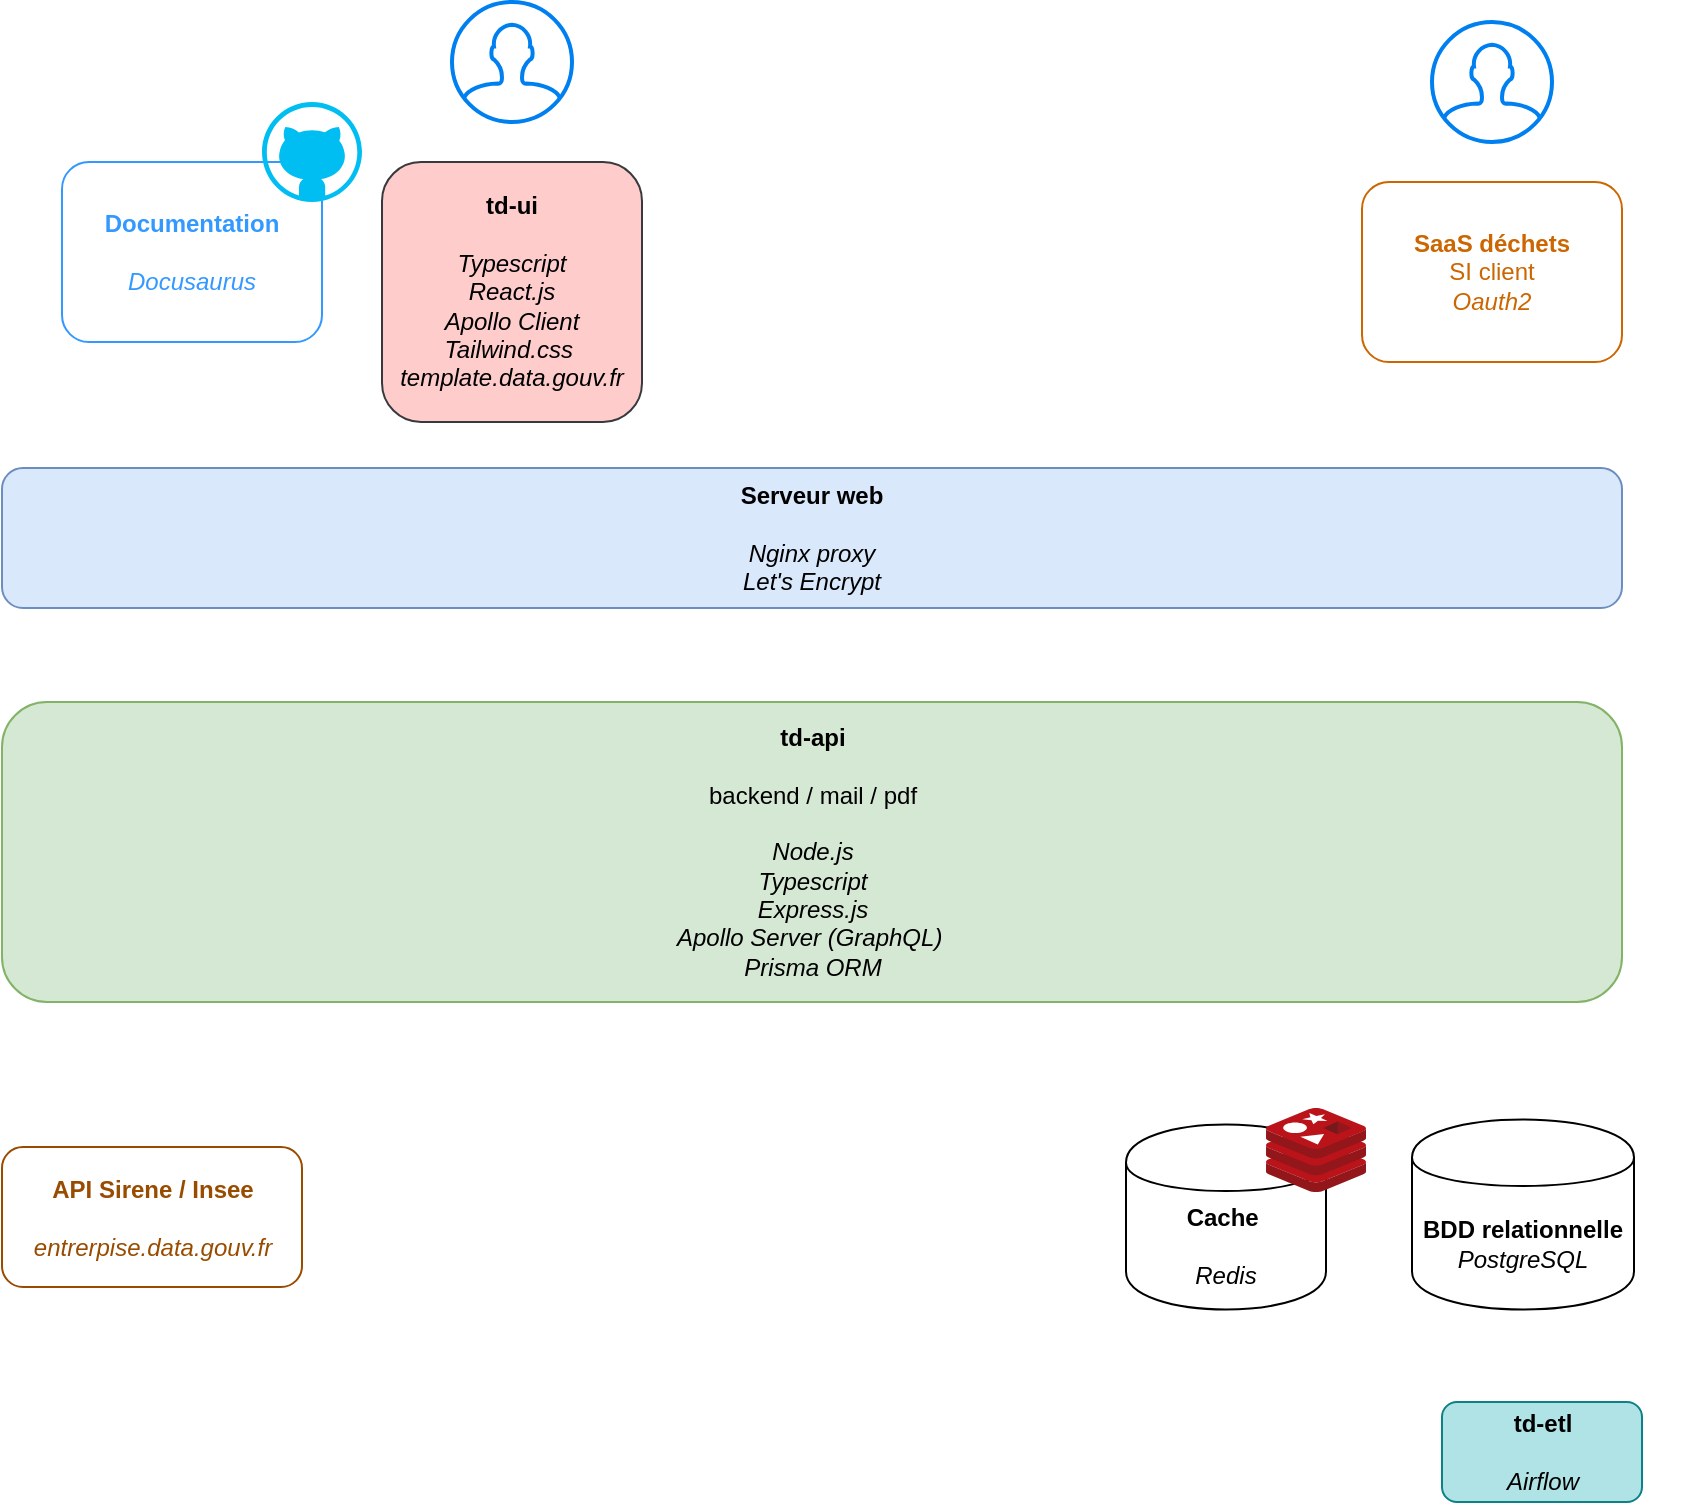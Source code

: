 <mxfile version="14.2.7" type="device">
   <diagram name="Page-1" id="74b105a0-9070-1c63-61bc-23e55f88626e"><mxGraphModel dx="1212" dy="1168" grid="1" gridSize="10" guides="1" tooltips="1" connect="1" arrows="1" fold="1" page="1" pageScale="1.5" pageWidth="1169" pageHeight="826" background="none" math="0" shadow="0"><root><mxCell id="0" style=";html=1;"/><mxCell id="1" style=";html=1;" parent="0"/><mxCell id="wgG9bBMCtMnPLva_Mxl2-2" value="&lt;b&gt;Serveur web&lt;/b&gt;&lt;br&gt;&lt;br&gt;&lt;i&gt;Nginx proxy&lt;br&gt;Let's Encrypt&lt;br&gt;&lt;/i&gt;" style="rounded=1;whiteSpace=wrap;html=1;fillColor=#dae8fc;strokeColor=#6c8ebf;" parent="1" vertex="1"><mxGeometry x="490" y="513" width="810" height="70" as="geometry"/></mxCell><mxCell id="wgG9bBMCtMnPLva_Mxl2-3" value="&lt;b&gt;td-ui&lt;/b&gt;&lt;br&gt;&lt;br&gt;&lt;i&gt;Typescript&lt;br&gt;React.js&lt;br&gt;Apollo Client&lt;br&gt;Tailwind.css&amp;nbsp;&lt;br&gt;template.data.gouv.fr&lt;br&gt;&lt;/i&gt;" style="rounded=1;whiteSpace=wrap;html=1;strokeColor=#36393d;fillColor=#ffcccc;" parent="1" vertex="1"><mxGeometry x="680" y="360" width="130" height="130" as="geometry"/></mxCell><mxCell id="wgG9bBMCtMnPLva_Mxl2-4" value="&lt;font color=&quot;#CC6600&quot;&gt;&lt;b&gt;SaaS déchets &lt;/b&gt;&lt;br&gt;&lt;/font&gt;&lt;div&gt;&lt;font color=&quot;#CC6600&quot;&gt;SI client&lt;i&gt;&lt;br&gt;&lt;/i&gt;&lt;/font&gt;&lt;/div&gt;&lt;div&gt;&lt;font color=&quot;#CC6600&quot;&gt;&lt;i&gt;Oauth2&lt;/i&gt;&lt;/font&gt;&lt;br&gt;&lt;/div&gt;" style="rounded=1;whiteSpace=wrap;html=1;strokeColor=#CC6600;" parent="1" vertex="1"><mxGeometry x="1170" y="370" width="130" height="90" as="geometry"/></mxCell><mxCell id="wgG9bBMCtMnPLva_Mxl2-6" value="&lt;b&gt;BDD relationnelle&lt;/b&gt;&lt;br&gt;&lt;i&gt;PostgreSQL&lt;/i&gt;" style="shape=cylinder;whiteSpace=wrap;html=1;boundedLbl=1;backgroundOutline=1;" parent="1" vertex="1"><mxGeometry x="1195" y="838.75" width="111" height="95" as="geometry"/></mxCell><mxCell id="wgG9bBMCtMnPLva_Mxl2-7" value="&lt;b&gt;Cache&amp;nbsp;&lt;/b&gt;&lt;br&gt;&lt;br&gt;&lt;i&gt;Redis&lt;/i&gt;" style="shape=cylinder;whiteSpace=wrap;html=1;boundedLbl=1;backgroundOutline=1;" parent="1" vertex="1"><mxGeometry x="1052" y="841.25" width="100" height="92.5" as="geometry"/></mxCell><mxCell id="wgG9bBMCtMnPLva_Mxl2-9" value="&lt;div&gt;&lt;b&gt;&lt;span&gt;td-api&lt;/span&gt;&lt;/b&gt;&lt;/div&gt;&lt;div&gt;&lt;b&gt;&lt;span&gt;&lt;br&gt;&lt;/span&gt;&lt;/b&gt;&lt;/div&gt;&lt;div&gt;&lt;span&gt;backend / mail / pdf &lt;/span&gt;&lt;b&gt;&lt;span&gt;&lt;br&gt;&lt;/span&gt;&lt;/b&gt;&lt;/div&gt;&lt;i&gt;&lt;br&gt;Node.js&lt;br&gt;Typescript&lt;br&gt;Express.js&lt;br&gt;Apollo Server (GraphQL)&amp;nbsp;&lt;br&gt;Prisma ORM&lt;/i&gt;" style="html=1;dashed=0;whitespace=wrap;fillColor=#d5e8d4;strokeColor=#82b366;rounded=1;" parent="1" vertex="1"><mxGeometry x="490" y="630" width="810" height="150" as="geometry"/></mxCell><mxCell id="wgG9bBMCtMnPLva_Mxl2-12" value="&lt;font color=&quot;#3399FF&quot;&gt;&lt;b&gt;Documentation&lt;/b&gt;&lt;br&gt;&lt;br&gt;&lt;i&gt;Docusaurus&lt;br&gt;&lt;/i&gt;&lt;/font&gt;" style="rounded=1;whiteSpace=wrap;html=1;strokeColor=#3399FF;" parent="1" vertex="1"><mxGeometry x="520" y="360" width="130" height="90" as="geometry"/></mxCell><mxCell id="wgG9bBMCtMnPLva_Mxl2-13" value="&lt;b&gt;td-etl&lt;/b&gt;&lt;br&gt;&lt;br&gt;&lt;i&gt;Airflow&lt;/i&gt;" style="html=1;dashed=0;whitespace=wrap;rounded=1;fillColor=#b0e3e6;strokeColor=#0e8088;" parent="1" vertex="1"><mxGeometry x="1210" y="980" width="100" height="50" as="geometry"/></mxCell><mxCell id="wgG9bBMCtMnPLva_Mxl2-14" value="&lt;font color=&quot;#994C00&quot;&gt;&lt;b&gt;API Sirene / Insee&lt;/b&gt;&lt;br&gt;&lt;br&gt;&lt;i&gt;entrerpise.data.gouv.fr&lt;/i&gt;&lt;/font&gt;" style="html=1;dashed=0;whitespace=wrap;rounded=1;fillColor=none;strokeColor=#994C00;" parent="1" vertex="1"><mxGeometry x="490" y="852.5" width="150" height="70" as="geometry"/></mxCell><mxCell id="wgG9bBMCtMnPLva_Mxl2-19" value="" style="html=1;verticalLabelPosition=bottom;align=center;labelBackgroundColor=#ffffff;verticalAlign=top;strokeWidth=2;strokeColor=#0080F0;shadow=0;dashed=0;shape=mxgraph.ios7.icons.user;" parent="1" vertex="1"><mxGeometry x="715" y="280" width="60" height="60" as="geometry"/></mxCell><mxCell id="wgG9bBMCtMnPLva_Mxl2-20" value="" style="verticalLabelPosition=bottom;html=1;verticalAlign=top;align=center;strokeColor=none;fillColor=#00BEF2;shape=mxgraph.azure.github_code;pointerEvents=1;" parent="1" vertex="1"><mxGeometry x="620" y="330" width="50" height="50" as="geometry"/></mxCell><mxCell id="wgG9bBMCtMnPLva_Mxl2-21" value="" style="shape=image;html=1;verticalAlign=top;verticalLabelPosition=bottom;labelBackgroundColor=#ffffff;imageAspect=0;aspect=fixed;image=https://cdn4.iconfinder.com/data/icons/logos-brands-5/24/postgresql-128.png;rounded=1;" parent="1" vertex="1"><mxGeometry x="1270" y="820" width="68" height="68" as="geometry"/></mxCell><mxCell id="wgG9bBMCtMnPLva_Mxl2-23" value="" style="aspect=fixed;html=1;points=[];align=center;image;fontSize=12;image=img/lib/mscae/Cache_Redis_Product.svg;rounded=1;strokeColor=#CC6600;" parent="1" vertex="1"><mxGeometry x="1122" y="833" width="50" height="42" as="geometry"/></mxCell><mxCell id="wgG9bBMCtMnPLva_Mxl2-24" value="" style="html=1;verticalLabelPosition=bottom;align=center;labelBackgroundColor=#ffffff;verticalAlign=top;strokeWidth=2;strokeColor=#0080F0;shadow=0;dashed=0;shape=mxgraph.ios7.icons.user;" parent="1" vertex="1"><mxGeometry x="1205" y="290" width="60" height="60" as="geometry"/></mxCell></root></mxGraphModel></diagram>
</mxfile>

